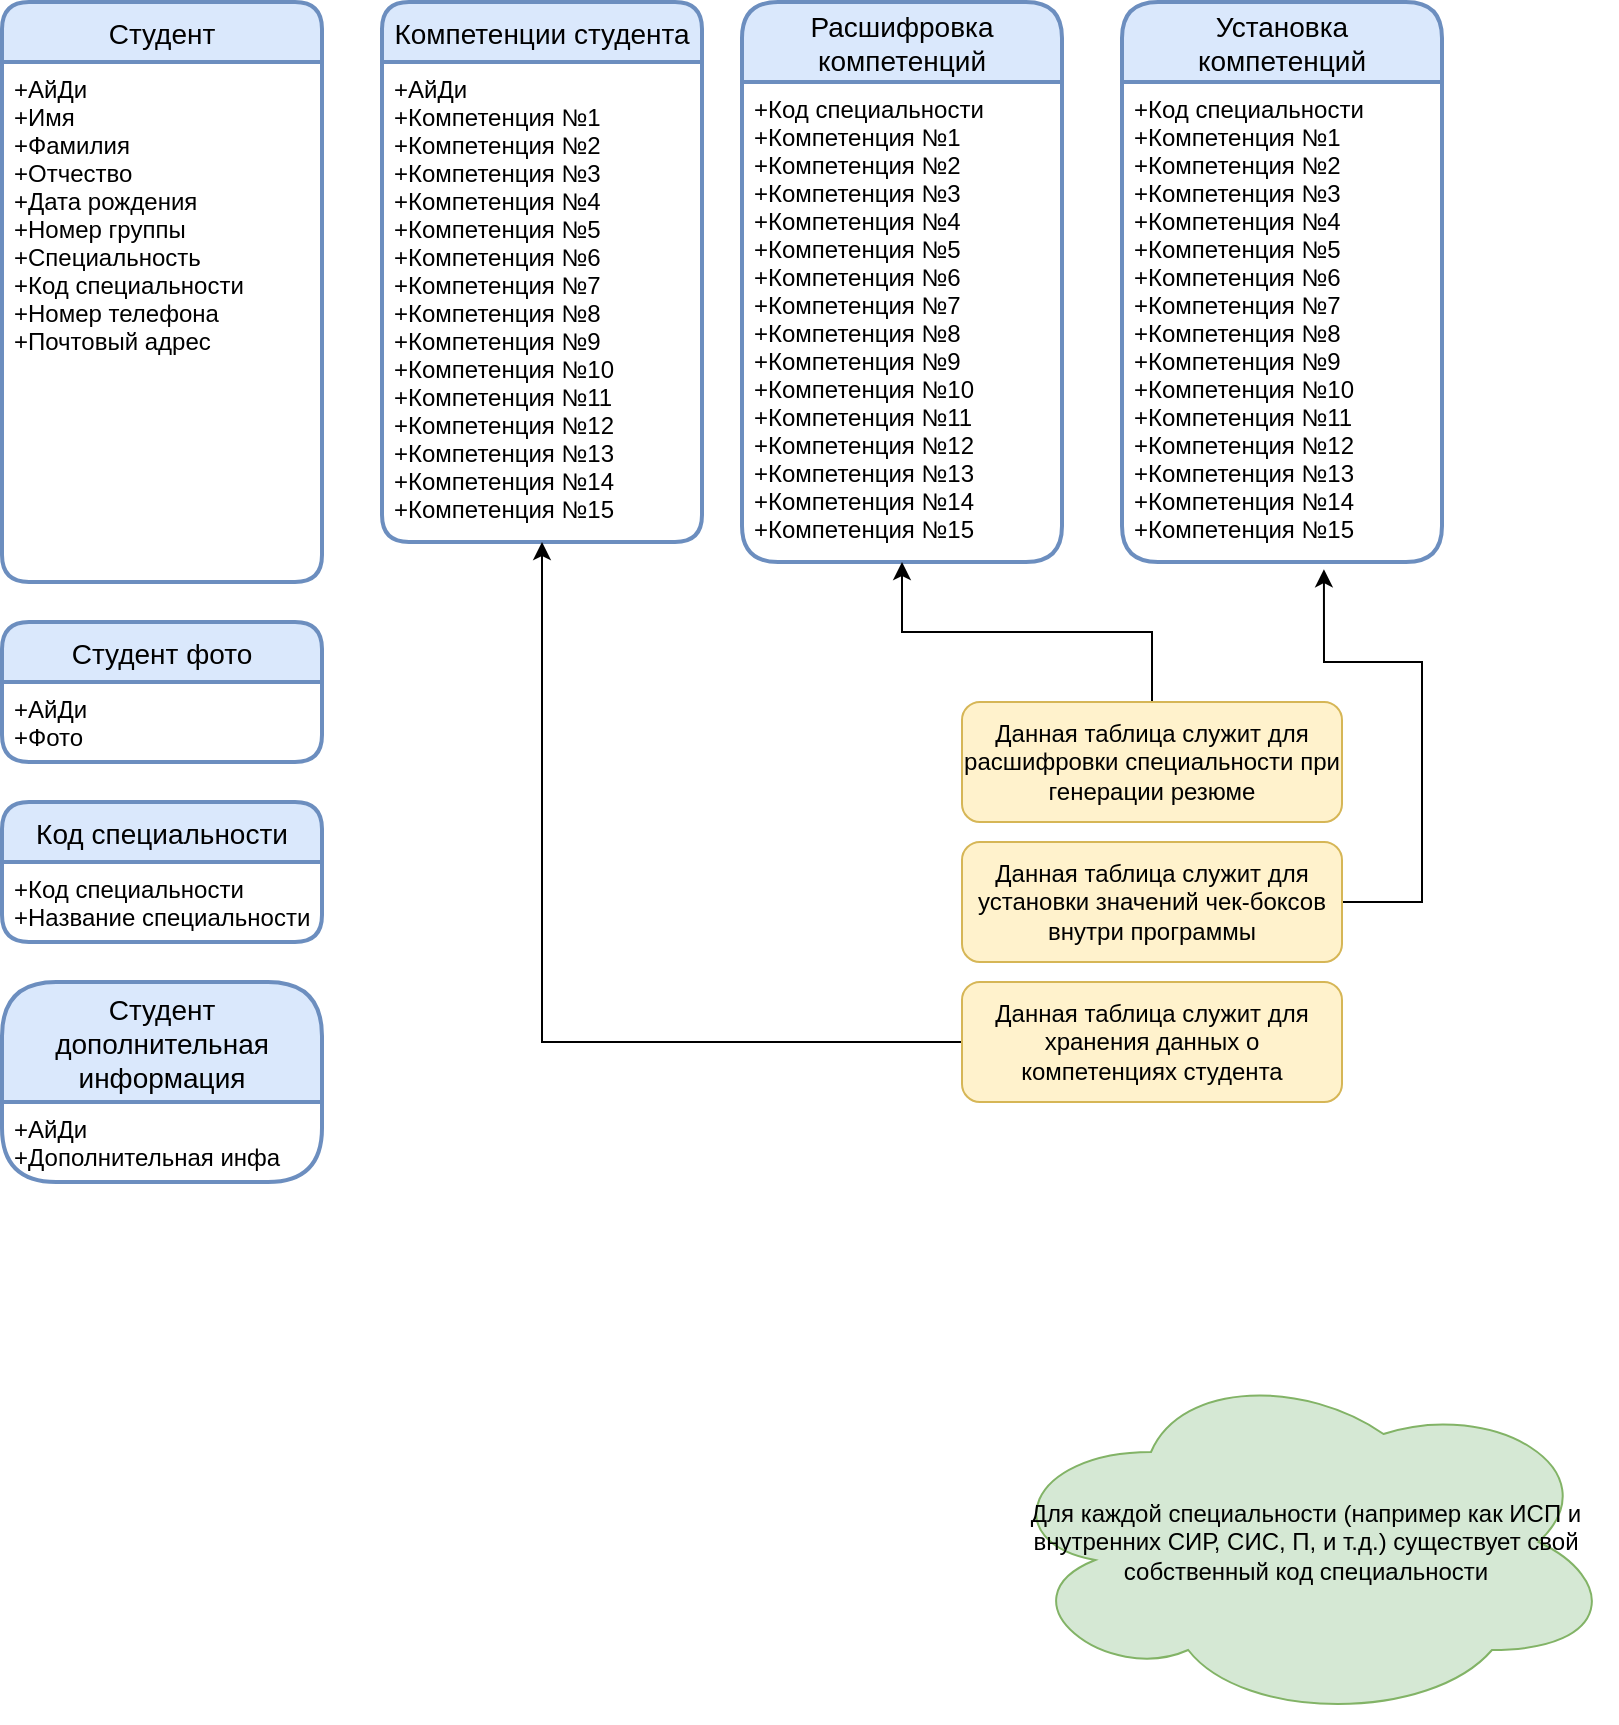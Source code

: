 <mxfile version="20.3.0" type="device"><diagram id="69SjESqpDREh3SvHtnmm" name="Страница 1"><mxGraphModel dx="1426" dy="905" grid="1" gridSize="10" guides="1" tooltips="1" connect="1" arrows="1" fold="1" page="1" pageScale="1" pageWidth="827" pageHeight="1169" math="0" shadow="0"><root><mxCell id="0"/><mxCell id="1" parent="0"/><mxCell id="2fJzSjKjySQIY9zlzCiW-21" value="Студент" style="swimlane;childLayout=stackLayout;horizontal=1;startSize=30;horizontalStack=0;rounded=1;fontSize=14;fontStyle=0;strokeWidth=2;resizeParent=0;resizeLast=1;shadow=0;dashed=0;align=center;fillColor=#dae8fc;strokeColor=#6c8ebf;" parent="1" vertex="1"><mxGeometry x="20" y="20" width="160" height="290" as="geometry"/></mxCell><mxCell id="2fJzSjKjySQIY9zlzCiW-22" value="+АйДи&#10;+Имя&#10;+Фамилия&#10;+Отчество&#10;+Дата рождения&#10;+Номер группы&#10;+Специальность&#10;+Код специальности&#10;+Номер телефона&#10;+Почтовый адрес&#10;" style="align=left;strokeColor=none;fillColor=none;spacingLeft=4;fontSize=12;verticalAlign=top;resizable=0;rotatable=0;part=1;" parent="2fJzSjKjySQIY9zlzCiW-21" vertex="1"><mxGeometry y="30" width="160" height="260" as="geometry"/></mxCell><mxCell id="ym05P-6-8P-SqllC6DEY-3" value="Студент фото" style="swimlane;childLayout=stackLayout;horizontal=1;startSize=30;horizontalStack=0;rounded=1;fontSize=14;fontStyle=0;strokeWidth=2;resizeParent=0;resizeLast=1;shadow=0;dashed=0;align=center;fillColor=#dae8fc;strokeColor=#6c8ebf;" parent="1" vertex="1"><mxGeometry x="20" y="330" width="160" height="70" as="geometry"/></mxCell><mxCell id="ym05P-6-8P-SqllC6DEY-4" value="+АйДи&#10;+Фото" style="align=left;strokeColor=none;fillColor=none;spacingLeft=4;fontSize=12;verticalAlign=top;resizable=0;rotatable=0;part=1;" parent="ym05P-6-8P-SqllC6DEY-3" vertex="1"><mxGeometry y="30" width="160" height="40" as="geometry"/></mxCell><mxCell id="ym05P-6-8P-SqllC6DEY-5" value="Компетенции студента" style="swimlane;childLayout=stackLayout;horizontal=1;startSize=30;horizontalStack=0;rounded=1;fontSize=14;fontStyle=0;strokeWidth=2;resizeParent=0;resizeLast=1;shadow=0;dashed=0;align=center;fillColor=#dae8fc;strokeColor=#6c8ebf;" parent="1" vertex="1"><mxGeometry x="210" y="20" width="160" height="270" as="geometry"/></mxCell><mxCell id="ym05P-6-8P-SqllC6DEY-6" value="+АйДи&#10;+Компетенция №1&#10;+Компетенция №2&#10;+Компетенция №3&#10;+Компетенция №4&#10;+Компетенция №5&#10;+Компетенция №6&#10;+Компетенция №7&#10;+Компетенция №8&#10;+Компетенция №9&#10;+Компетенция №10&#10;+Компетенция №11&#10;+Компетенция №12&#10;+Компетенция №13&#10;+Компетенция №14&#10;+Компетенция №15&#10;" style="align=left;strokeColor=none;fillColor=none;spacingLeft=4;fontSize=12;verticalAlign=top;resizable=0;rotatable=0;part=1;" parent="ym05P-6-8P-SqllC6DEY-5" vertex="1"><mxGeometry y="30" width="160" height="240" as="geometry"/></mxCell><mxCell id="ym05P-6-8P-SqllC6DEY-7" value="Расшифровка &#10;компетенций" style="swimlane;childLayout=stackLayout;horizontal=1;startSize=40;horizontalStack=0;rounded=1;fontSize=14;fontStyle=0;strokeWidth=2;resizeParent=0;resizeLast=1;shadow=0;dashed=0;align=center;fillColor=#dae8fc;strokeColor=#6c8ebf;" parent="1" vertex="1"><mxGeometry x="390" y="20" width="160" height="280" as="geometry"/></mxCell><mxCell id="ym05P-6-8P-SqllC6DEY-8" value="+Код специальности&#10;+Компетенция №1&#10;+Компетенция №2&#10;+Компетенция №3&#10;+Компетенция №4&#10;+Компетенция №5&#10;+Компетенция №6&#10;+Компетенция №7&#10;+Компетенция №8&#10;+Компетенция №9&#10;+Компетенция №10&#10;+Компетенция №11&#10;+Компетенция №12&#10;+Компетенция №13&#10;+Компетенция №14&#10;+Компетенция №15" style="align=left;strokeColor=none;fillColor=none;spacingLeft=4;fontSize=12;verticalAlign=top;resizable=0;rotatable=0;part=1;" parent="ym05P-6-8P-SqllC6DEY-7" vertex="1"><mxGeometry y="40" width="160" height="240" as="geometry"/></mxCell><mxCell id="ym05P-6-8P-SqllC6DEY-9" value="Установка &#10;компетенций" style="swimlane;childLayout=stackLayout;horizontal=1;startSize=40;horizontalStack=0;rounded=1;fontSize=14;fontStyle=0;strokeWidth=2;resizeParent=0;resizeLast=1;shadow=0;dashed=0;align=center;fillColor=#dae8fc;strokeColor=#6c8ebf;" parent="1" vertex="1"><mxGeometry x="580" y="20" width="160" height="280" as="geometry"/></mxCell><mxCell id="ym05P-6-8P-SqllC6DEY-10" value="+Код специальности&#10;+Компетенция №1&#10;+Компетенция №2&#10;+Компетенция №3&#10;+Компетенция №4&#10;+Компетенция №5&#10;+Компетенция №6&#10;+Компетенция №7&#10;+Компетенция №8&#10;+Компетенция №9&#10;+Компетенция №10&#10;+Компетенция №11&#10;+Компетенция №12&#10;+Компетенция №13&#10;+Компетенция №14&#10;+Компетенция №15" style="align=left;strokeColor=none;fillColor=none;spacingLeft=4;fontSize=12;verticalAlign=top;resizable=0;rotatable=0;part=1;" parent="ym05P-6-8P-SqllC6DEY-9" vertex="1"><mxGeometry y="40" width="160" height="240" as="geometry"/></mxCell><mxCell id="ym05P-6-8P-SqllC6DEY-11" value="Код специальности" style="swimlane;childLayout=stackLayout;horizontal=1;startSize=30;horizontalStack=0;rounded=1;fontSize=14;fontStyle=0;strokeWidth=2;resizeParent=0;resizeLast=1;shadow=0;dashed=0;align=center;fillColor=#dae8fc;strokeColor=#6c8ebf;" parent="1" vertex="1"><mxGeometry x="20" y="420" width="160" height="70" as="geometry"/></mxCell><mxCell id="ym05P-6-8P-SqllC6DEY-12" value="+Код специальности&#10;+Название специальности" style="align=left;strokeColor=none;fillColor=none;spacingLeft=4;fontSize=12;verticalAlign=top;resizable=0;rotatable=0;part=1;" parent="ym05P-6-8P-SqllC6DEY-11" vertex="1"><mxGeometry y="30" width="160" height="40" as="geometry"/></mxCell><mxCell id="ym05P-6-8P-SqllC6DEY-15" style="edgeStyle=orthogonalEdgeStyle;rounded=0;orthogonalLoop=1;jettySize=auto;html=1;entryX=0.5;entryY=1;entryDx=0;entryDy=0;" parent="1" source="ym05P-6-8P-SqllC6DEY-14" target="ym05P-6-8P-SqllC6DEY-8" edge="1"><mxGeometry relative="1" as="geometry"/></mxCell><mxCell id="ym05P-6-8P-SqllC6DEY-14" value="Данная таблица служит для расшифровки специальности при генерации резюме" style="rounded=1;whiteSpace=wrap;html=1;fillColor=#fff2cc;strokeColor=#d6b656;" parent="1" vertex="1"><mxGeometry x="500" y="370" width="190" height="60" as="geometry"/></mxCell><mxCell id="ym05P-6-8P-SqllC6DEY-17" style="edgeStyle=orthogonalEdgeStyle;rounded=0;orthogonalLoop=1;jettySize=auto;html=1;entryX=0.631;entryY=1.015;entryDx=0;entryDy=0;entryPerimeter=0;" parent="1" source="ym05P-6-8P-SqllC6DEY-16" target="ym05P-6-8P-SqllC6DEY-10" edge="1"><mxGeometry relative="1" as="geometry"><mxPoint x="740" y="340" as="targetPoint"/><Array as="points"><mxPoint x="730" y="470"/><mxPoint x="730" y="350"/><mxPoint x="681" y="350"/></Array></mxGeometry></mxCell><mxCell id="ym05P-6-8P-SqllC6DEY-16" value="Данная таблица служит для установки значений чек-боксов внутри программы" style="rounded=1;whiteSpace=wrap;html=1;fillColor=#fff2cc;strokeColor=#d6b656;" parent="1" vertex="1"><mxGeometry x="500" y="440" width="190" height="60" as="geometry"/></mxCell><mxCell id="ym05P-6-8P-SqllC6DEY-19" style="edgeStyle=orthogonalEdgeStyle;rounded=0;orthogonalLoop=1;jettySize=auto;html=1;entryX=0.5;entryY=1;entryDx=0;entryDy=0;" parent="1" source="ym05P-6-8P-SqllC6DEY-18" target="ym05P-6-8P-SqllC6DEY-6" edge="1"><mxGeometry relative="1" as="geometry"/></mxCell><mxCell id="ym05P-6-8P-SqllC6DEY-18" value="Данная таблица служит для хранения данных о компетенциях студента" style="rounded=1;whiteSpace=wrap;html=1;fillColor=#fff2cc;strokeColor=#d6b656;" parent="1" vertex="1"><mxGeometry x="500" y="510" width="190" height="60" as="geometry"/></mxCell><mxCell id="ym05P-6-8P-SqllC6DEY-20" value="Для каждой специальности (например как ИСП и внутренних СИР, СИС, П, и т.д.) существует свой собственный код специальности" style="ellipse;shape=cloud;whiteSpace=wrap;html=1;fillColor=#d5e8d4;strokeColor=#82b366;" parent="1" vertex="1"><mxGeometry x="517" y="700" width="310" height="180" as="geometry"/></mxCell><mxCell id="ym05P-6-8P-SqllC6DEY-21" value="Студент &#10;дополнительная &#10;информация" style="swimlane;childLayout=stackLayout;horizontal=1;startSize=60;horizontalStack=0;rounded=1;fontSize=14;fontStyle=0;strokeWidth=2;resizeParent=0;resizeLast=1;shadow=0;dashed=0;align=center;fillColor=#dae8fc;strokeColor=#6c8ebf;" parent="1" vertex="1"><mxGeometry x="20" y="510" width="160" height="100" as="geometry"/></mxCell><mxCell id="ym05P-6-8P-SqllC6DEY-22" value="+АйДи&#10;+Дополнительная инфа" style="align=left;strokeColor=none;fillColor=none;spacingLeft=4;fontSize=12;verticalAlign=top;resizable=0;rotatable=0;part=1;" parent="ym05P-6-8P-SqllC6DEY-21" vertex="1"><mxGeometry y="60" width="160" height="40" as="geometry"/></mxCell></root></mxGraphModel></diagram></mxfile>